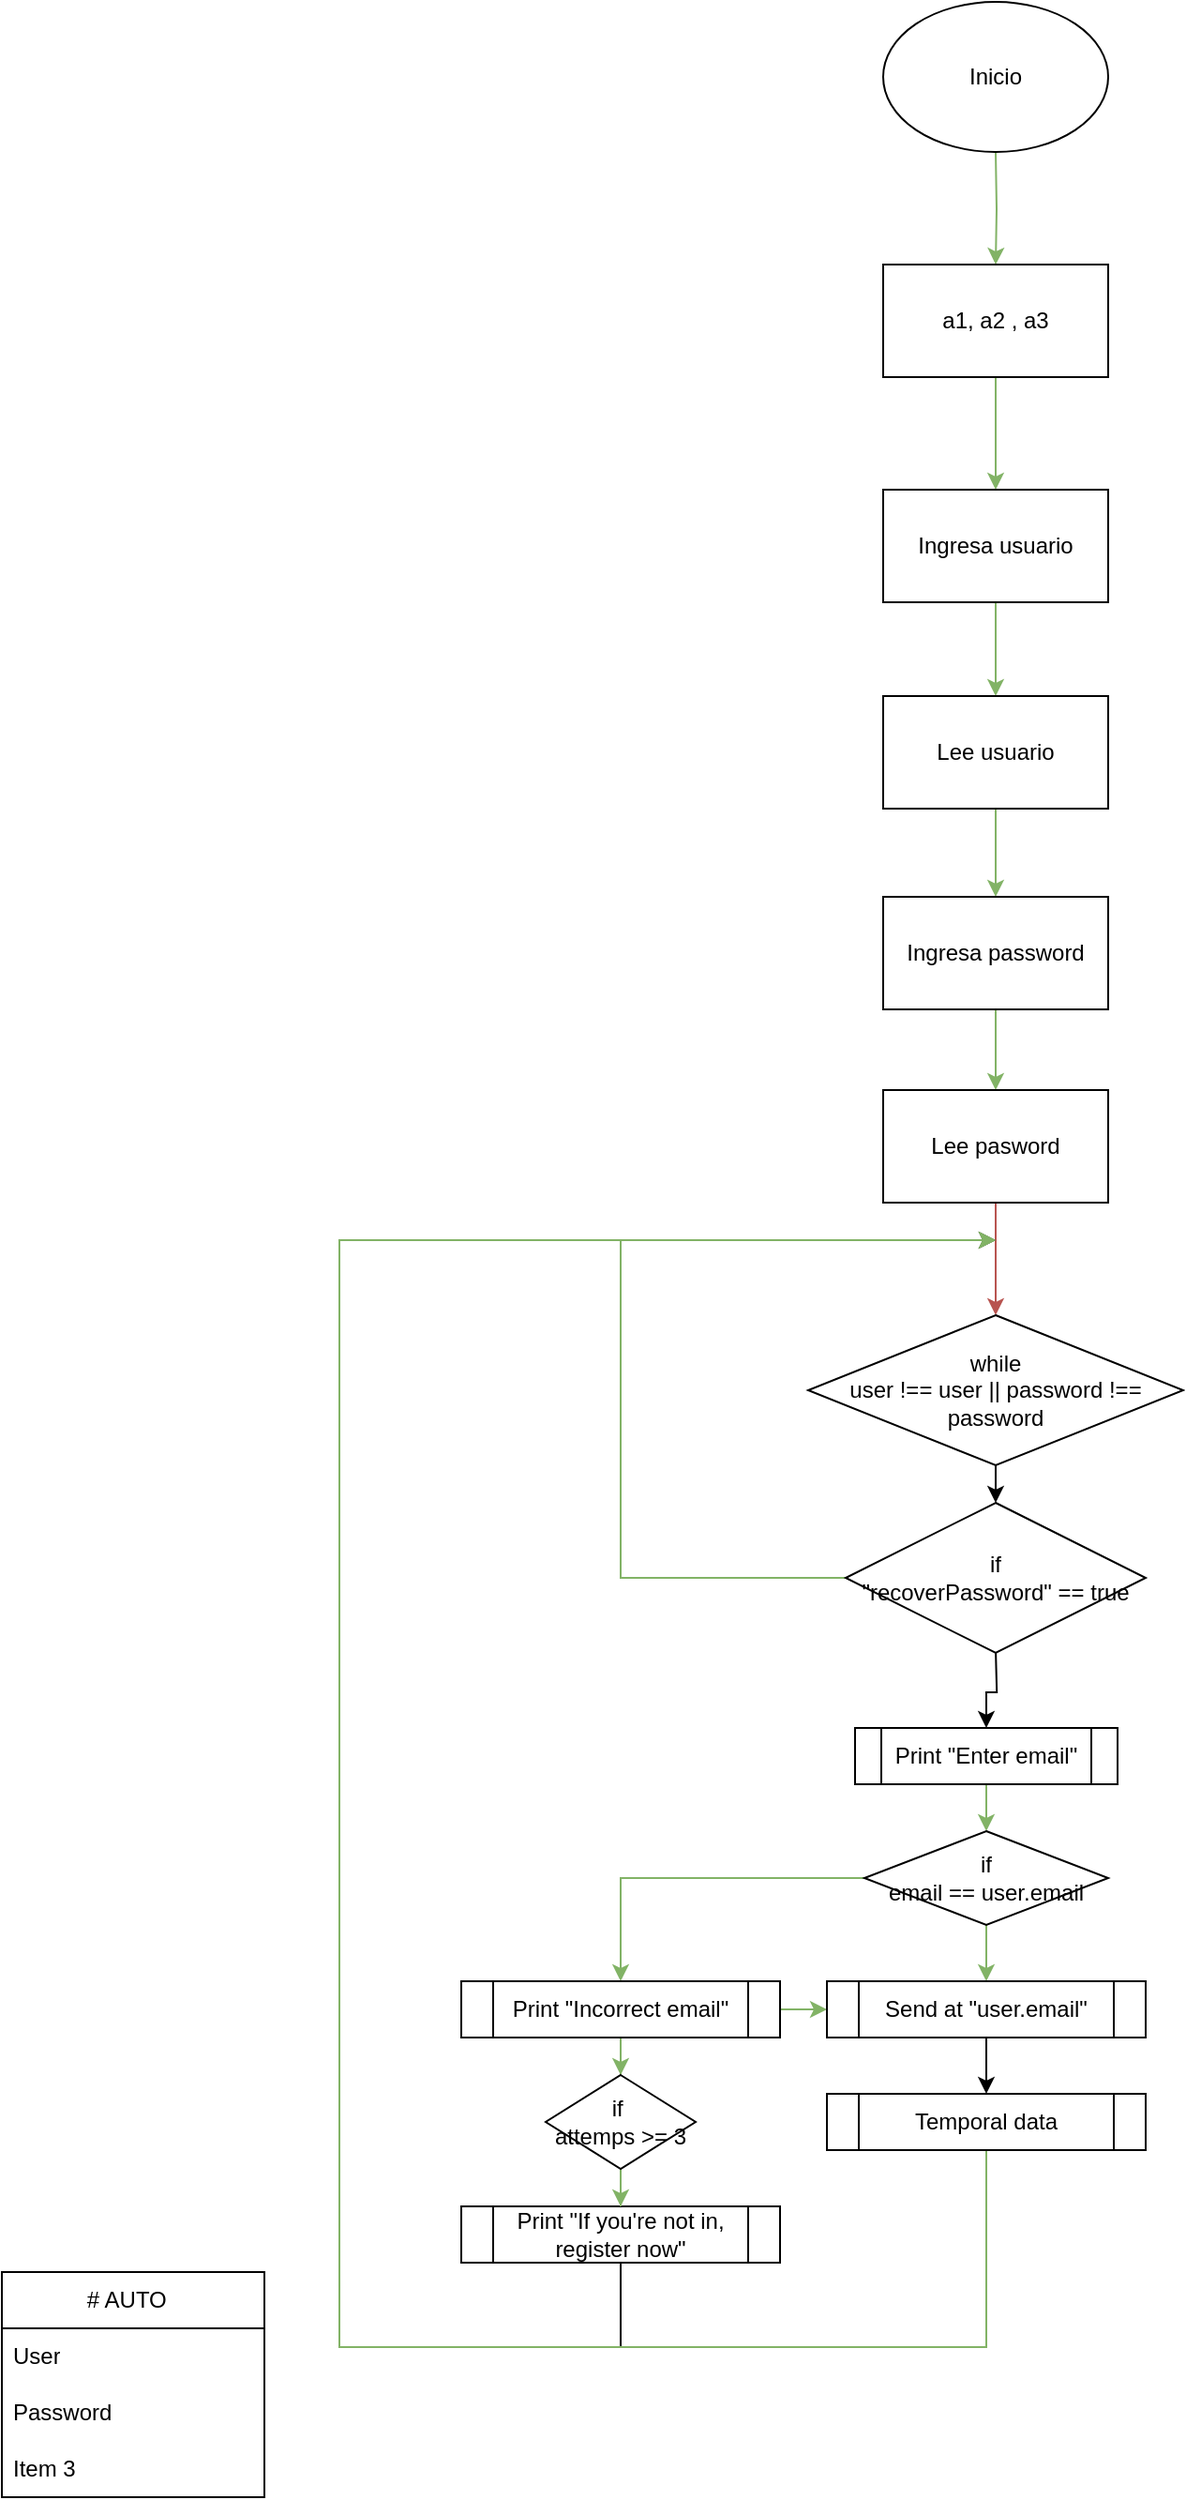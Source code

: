 <mxfile version="21.8.2" type="github">
  <diagram name="Page-1" id="6133507b-19e7-1e82-6fc7-422aa6c4b21f">
    <mxGraphModel dx="-167" dy="520" grid="1" gridSize="10" guides="1" tooltips="1" connect="1" arrows="1" fold="1" page="1" pageScale="1" pageWidth="1100" pageHeight="850" background="none" math="0" shadow="0">
      <root>
        <mxCell id="0" />
        <mxCell id="1" parent="0" />
        <mxCell id="TzWLz_wqdoydFfrb-Z48-6" style="edgeStyle=orthogonalEdgeStyle;rounded=0;orthogonalLoop=1;jettySize=auto;html=1;exitX=0.5;exitY=1;exitDx=0;exitDy=0;entryX=0.5;entryY=0;entryDx=0;entryDy=0;fillColor=#d5e8d4;gradientColor=#97d077;strokeColor=#82b366;" edge="1" parent="1" target="WHY6ZM-cHyPzXdj-TjXL-2">
          <mxGeometry relative="1" as="geometry">
            <mxPoint x="1640" y="120" as="sourcePoint" />
          </mxGeometry>
        </mxCell>
        <mxCell id="TzWLz_wqdoydFfrb-Z48-5" style="edgeStyle=orthogonalEdgeStyle;rounded=0;orthogonalLoop=1;jettySize=auto;html=1;exitX=0.5;exitY=1;exitDx=0;exitDy=0;entryX=0.5;entryY=0;entryDx=0;entryDy=0;fillColor=#d5e8d4;gradientColor=#97d077;strokeColor=#82b366;" edge="1" parent="1" source="WHY6ZM-cHyPzXdj-TjXL-2" target="WHY6ZM-cHyPzXdj-TjXL-3">
          <mxGeometry relative="1" as="geometry" />
        </mxCell>
        <mxCell id="WHY6ZM-cHyPzXdj-TjXL-2" value="a1, a2 , a3" style="rounded=0;whiteSpace=wrap;html=1;" parent="1" vertex="1">
          <mxGeometry x="1580" y="180" width="120" height="60" as="geometry" />
        </mxCell>
        <mxCell id="TzWLz_wqdoydFfrb-Z48-4" style="edgeStyle=orthogonalEdgeStyle;rounded=0;orthogonalLoop=1;jettySize=auto;html=1;exitX=0.5;exitY=1;exitDx=0;exitDy=0;entryX=0.5;entryY=0;entryDx=0;entryDy=0;fillColor=#d5e8d4;gradientColor=#97d077;strokeColor=#82b366;" edge="1" parent="1" source="WHY6ZM-cHyPzXdj-TjXL-3" target="WHY6ZM-cHyPzXdj-TjXL-4">
          <mxGeometry relative="1" as="geometry" />
        </mxCell>
        <mxCell id="WHY6ZM-cHyPzXdj-TjXL-3" value="Ingresa usuario" style="rounded=0;whiteSpace=wrap;html=1;" parent="1" vertex="1">
          <mxGeometry x="1580" y="300" width="120" height="60" as="geometry" />
        </mxCell>
        <mxCell id="TzWLz_wqdoydFfrb-Z48-3" style="edgeStyle=orthogonalEdgeStyle;rounded=0;orthogonalLoop=1;jettySize=auto;html=1;exitX=0.5;exitY=1;exitDx=0;exitDy=0;entryX=0.5;entryY=0;entryDx=0;entryDy=0;fillColor=#d5e8d4;gradientColor=#97d077;strokeColor=#82b366;" edge="1" parent="1" source="WHY6ZM-cHyPzXdj-TjXL-4" target="WHY6ZM-cHyPzXdj-TjXL-5">
          <mxGeometry relative="1" as="geometry" />
        </mxCell>
        <mxCell id="WHY6ZM-cHyPzXdj-TjXL-4" value="Lee usuario" style="rounded=0;whiteSpace=wrap;html=1;" parent="1" vertex="1">
          <mxGeometry x="1580" y="410" width="120" height="60" as="geometry" />
        </mxCell>
        <mxCell id="TzWLz_wqdoydFfrb-Z48-2" style="edgeStyle=orthogonalEdgeStyle;rounded=0;orthogonalLoop=1;jettySize=auto;html=1;exitX=0.5;exitY=1;exitDx=0;exitDy=0;entryX=0.5;entryY=0;entryDx=0;entryDy=0;fillColor=#d5e8d4;gradientColor=#97d077;strokeColor=#82b366;" edge="1" parent="1" source="WHY6ZM-cHyPzXdj-TjXL-5" target="WHY6ZM-cHyPzXdj-TjXL-6">
          <mxGeometry relative="1" as="geometry" />
        </mxCell>
        <mxCell id="WHY6ZM-cHyPzXdj-TjXL-5" value="Ingresa password" style="rounded=0;whiteSpace=wrap;html=1;" parent="1" vertex="1">
          <mxGeometry x="1580" y="517" width="120" height="60" as="geometry" />
        </mxCell>
        <mxCell id="WpRFSHZf8TX5jDKXcikw-2" style="edgeStyle=orthogonalEdgeStyle;rounded=0;orthogonalLoop=1;jettySize=auto;html=1;entryX=0.5;entryY=0;entryDx=0;entryDy=0;fillColor=#f8cecc;gradientColor=#ea6b66;strokeColor=#b85450;" edge="1" parent="1" source="WHY6ZM-cHyPzXdj-TjXL-6" target="WpRFSHZf8TX5jDKXcikw-1">
          <mxGeometry relative="1" as="geometry" />
        </mxCell>
        <mxCell id="WHY6ZM-cHyPzXdj-TjXL-6" value="Lee pasword" style="rounded=0;whiteSpace=wrap;html=1;" parent="1" vertex="1">
          <mxGeometry x="1580" y="620" width="120" height="60" as="geometry" />
        </mxCell>
        <mxCell id="WpRFSHZf8TX5jDKXcikw-27" style="edgeStyle=orthogonalEdgeStyle;rounded=0;orthogonalLoop=1;jettySize=auto;html=1;exitX=0.5;exitY=1;exitDx=0;exitDy=0;entryX=0.5;entryY=0;entryDx=0;entryDy=0;" edge="1" parent="1" source="WpRFSHZf8TX5jDKXcikw-1" target="WpRFSHZf8TX5jDKXcikw-25">
          <mxGeometry relative="1" as="geometry" />
        </mxCell>
        <mxCell id="WpRFSHZf8TX5jDKXcikw-1" value="while&lt;br&gt;user !== user || password !== password" style="rhombus;whiteSpace=wrap;html=1;" vertex="1" parent="1">
          <mxGeometry x="1540" y="740" width="200" height="80" as="geometry" />
        </mxCell>
        <mxCell id="WpRFSHZf8TX5jDKXcikw-8" style="edgeStyle=orthogonalEdgeStyle;rounded=0;orthogonalLoop=1;jettySize=auto;html=1;entryX=0.5;entryY=0;entryDx=0;entryDy=0;fillColor=#d5e8d4;gradientColor=#97d077;strokeColor=#82b366;" edge="1" parent="1" source="WpRFSHZf8TX5jDKXcikw-3" target="WpRFSHZf8TX5jDKXcikw-5">
          <mxGeometry relative="1" as="geometry" />
        </mxCell>
        <mxCell id="WpRFSHZf8TX5jDKXcikw-3" value="Print &quot;Enter email&quot;" style="shape=process;whiteSpace=wrap;html=1;backgroundOutline=1;" vertex="1" parent="1">
          <mxGeometry x="1565" y="960" width="140" height="30" as="geometry" />
        </mxCell>
        <mxCell id="WpRFSHZf8TX5jDKXcikw-7" style="edgeStyle=orthogonalEdgeStyle;rounded=0;orthogonalLoop=1;jettySize=auto;html=1;entryX=0.5;entryY=0;entryDx=0;entryDy=0;exitX=0;exitY=0.5;exitDx=0;exitDy=0;fillColor=#d5e8d4;gradientColor=#97d077;strokeColor=#82b366;" edge="1" parent="1" source="WpRFSHZf8TX5jDKXcikw-5" target="WpRFSHZf8TX5jDKXcikw-6">
          <mxGeometry relative="1" as="geometry" />
        </mxCell>
        <mxCell id="WpRFSHZf8TX5jDKXcikw-16" style="edgeStyle=orthogonalEdgeStyle;rounded=0;orthogonalLoop=1;jettySize=auto;html=1;fillColor=#d5e8d4;gradientColor=#97d077;strokeColor=#82b366;" edge="1" parent="1" source="WpRFSHZf8TX5jDKXcikw-5" target="WpRFSHZf8TX5jDKXcikw-15">
          <mxGeometry relative="1" as="geometry" />
        </mxCell>
        <mxCell id="WpRFSHZf8TX5jDKXcikw-5" value="if&lt;br&gt;email == user.email" style="rhombus;whiteSpace=wrap;html=1;" vertex="1" parent="1">
          <mxGeometry x="1570" y="1015" width="130" height="50" as="geometry" />
        </mxCell>
        <mxCell id="WpRFSHZf8TX5jDKXcikw-13" style="edgeStyle=orthogonalEdgeStyle;rounded=0;orthogonalLoop=1;jettySize=auto;html=1;entryX=0.5;entryY=0;entryDx=0;entryDy=0;fillColor=#d5e8d4;gradientColor=#97d077;strokeColor=#82b366;" edge="1" parent="1" source="WpRFSHZf8TX5jDKXcikw-6" target="WpRFSHZf8TX5jDKXcikw-11">
          <mxGeometry relative="1" as="geometry" />
        </mxCell>
        <mxCell id="TzWLz_wqdoydFfrb-Z48-8" value="" style="edgeStyle=orthogonalEdgeStyle;rounded=0;orthogonalLoop=1;jettySize=auto;html=1;fillColor=#d5e8d4;gradientColor=#97d077;strokeColor=#82b366;" edge="1" parent="1" source="WpRFSHZf8TX5jDKXcikw-6" target="WpRFSHZf8TX5jDKXcikw-15">
          <mxGeometry relative="1" as="geometry" />
        </mxCell>
        <mxCell id="WpRFSHZf8TX5jDKXcikw-6" value="Print &quot;Incorrect email&quot;" style="shape=process;whiteSpace=wrap;html=1;backgroundOutline=1;" vertex="1" parent="1">
          <mxGeometry x="1355" y="1095" width="170" height="30" as="geometry" />
        </mxCell>
        <mxCell id="3nk_N1zHTqF37GBgj2w8-1" value="Inicio" style="ellipse;whiteSpace=wrap;html=1;" vertex="1" parent="1">
          <mxGeometry x="1580" y="40" width="120" height="80" as="geometry" />
        </mxCell>
        <mxCell id="WpRFSHZf8TX5jDKXcikw-34" style="edgeStyle=orthogonalEdgeStyle;rounded=0;orthogonalLoop=1;jettySize=auto;html=1;exitX=0.5;exitY=1;exitDx=0;exitDy=0;" edge="1" parent="1" source="WpRFSHZf8TX5jDKXcikw-10">
          <mxGeometry relative="1" as="geometry">
            <mxPoint x="1640" y="700.0" as="targetPoint" />
            <Array as="points">
              <mxPoint x="1440" y="1290" />
              <mxPoint x="1290" y="1290" />
              <mxPoint x="1290" y="700" />
            </Array>
          </mxGeometry>
        </mxCell>
        <mxCell id="WpRFSHZf8TX5jDKXcikw-10" value="Print &quot;If you&#39;re not in, register now&quot;" style="shape=process;whiteSpace=wrap;html=1;backgroundOutline=1;" vertex="1" parent="1">
          <mxGeometry x="1355" y="1215" width="170" height="30" as="geometry" />
        </mxCell>
        <mxCell id="WpRFSHZf8TX5jDKXcikw-14" style="edgeStyle=orthogonalEdgeStyle;rounded=0;orthogonalLoop=1;jettySize=auto;html=1;entryX=0.5;entryY=0;entryDx=0;entryDy=0;fillColor=#d5e8d4;gradientColor=#97d077;strokeColor=#82b366;" edge="1" parent="1" source="WpRFSHZf8TX5jDKXcikw-11" target="WpRFSHZf8TX5jDKXcikw-10">
          <mxGeometry relative="1" as="geometry" />
        </mxCell>
        <mxCell id="WpRFSHZf8TX5jDKXcikw-11" value="if&amp;nbsp;&lt;br&gt;attemps &amp;gt;= 3" style="rhombus;whiteSpace=wrap;html=1;" vertex="1" parent="1">
          <mxGeometry x="1400" y="1145" width="80" height="50" as="geometry" />
        </mxCell>
        <mxCell id="WpRFSHZf8TX5jDKXcikw-22" style="edgeStyle=orthogonalEdgeStyle;rounded=0;orthogonalLoop=1;jettySize=auto;html=1;entryX=0.5;entryY=0;entryDx=0;entryDy=0;" edge="1" parent="1" source="WpRFSHZf8TX5jDKXcikw-15" target="WpRFSHZf8TX5jDKXcikw-19">
          <mxGeometry relative="1" as="geometry" />
        </mxCell>
        <mxCell id="WpRFSHZf8TX5jDKXcikw-15" value="Send at &quot;user.email&quot;" style="shape=process;whiteSpace=wrap;html=1;backgroundOutline=1;" vertex="1" parent="1">
          <mxGeometry x="1550" y="1095" width="170" height="30" as="geometry" />
        </mxCell>
        <mxCell id="WpRFSHZf8TX5jDKXcikw-33" style="edgeStyle=orthogonalEdgeStyle;rounded=0;orthogonalLoop=1;jettySize=auto;html=1;exitX=0.5;exitY=1;exitDx=0;exitDy=0;fillColor=#d5e8d4;gradientColor=#97d077;strokeColor=#82b366;" edge="1" parent="1" source="WpRFSHZf8TX5jDKXcikw-19">
          <mxGeometry relative="1" as="geometry">
            <mxPoint x="1640" y="700" as="targetPoint" />
            <Array as="points">
              <mxPoint x="1635" y="1290" />
              <mxPoint x="1290" y="1290" />
              <mxPoint x="1290" y="700" />
            </Array>
          </mxGeometry>
        </mxCell>
        <mxCell id="WpRFSHZf8TX5jDKXcikw-19" value="Temporal data" style="shape=process;whiteSpace=wrap;html=1;backgroundOutline=1;" vertex="1" parent="1">
          <mxGeometry x="1550" y="1155" width="170" height="30" as="geometry" />
        </mxCell>
        <mxCell id="3nk_N1zHTqF37GBgj2w8-4" value="# AUTO&amp;nbsp;&amp;nbsp;" style="swimlane;fontStyle=0;childLayout=stackLayout;horizontal=1;startSize=30;horizontalStack=0;resizeParent=1;resizeParentMax=0;resizeLast=0;collapsible=1;marginBottom=0;whiteSpace=wrap;html=1;" vertex="1" parent="1">
          <mxGeometry x="1110" y="1250" width="140" height="120" as="geometry" />
        </mxCell>
        <mxCell id="3nk_N1zHTqF37GBgj2w8-5" value="User" style="text;strokeColor=none;fillColor=none;align=left;verticalAlign=middle;spacingLeft=4;spacingRight=4;overflow=hidden;points=[[0,0.5],[1,0.5]];portConstraint=eastwest;rotatable=0;whiteSpace=wrap;html=1;" vertex="1" parent="3nk_N1zHTqF37GBgj2w8-4">
          <mxGeometry y="30" width="140" height="30" as="geometry" />
        </mxCell>
        <mxCell id="3nk_N1zHTqF37GBgj2w8-6" value="Password" style="text;strokeColor=none;fillColor=none;align=left;verticalAlign=middle;spacingLeft=4;spacingRight=4;overflow=hidden;points=[[0,0.5],[1,0.5]];portConstraint=eastwest;rotatable=0;whiteSpace=wrap;html=1;" vertex="1" parent="3nk_N1zHTqF37GBgj2w8-4">
          <mxGeometry y="60" width="140" height="30" as="geometry" />
        </mxCell>
        <mxCell id="3nk_N1zHTqF37GBgj2w8-7" value="Item 3" style="text;strokeColor=none;fillColor=none;align=left;verticalAlign=middle;spacingLeft=4;spacingRight=4;overflow=hidden;points=[[0,0.5],[1,0.5]];portConstraint=eastwest;rotatable=0;whiteSpace=wrap;html=1;" vertex="1" parent="3nk_N1zHTqF37GBgj2w8-4">
          <mxGeometry y="90" width="140" height="30" as="geometry" />
        </mxCell>
        <mxCell id="WpRFSHZf8TX5jDKXcikw-30" style="edgeStyle=orthogonalEdgeStyle;rounded=0;orthogonalLoop=1;jettySize=auto;html=1;entryX=0.5;entryY=0;entryDx=0;entryDy=0;" edge="1" parent="1" target="WpRFSHZf8TX5jDKXcikw-3">
          <mxGeometry relative="1" as="geometry">
            <mxPoint x="1640.059" y="920.001" as="sourcePoint" />
          </mxGeometry>
        </mxCell>
        <mxCell id="WpRFSHZf8TX5jDKXcikw-32" style="edgeStyle=orthogonalEdgeStyle;rounded=0;orthogonalLoop=1;jettySize=auto;html=1;exitX=0;exitY=0.5;exitDx=0;exitDy=0;fillColor=#d5e8d4;gradientColor=#97d077;strokeColor=#82b366;" edge="1" parent="1" source="WpRFSHZf8TX5jDKXcikw-25">
          <mxGeometry relative="1" as="geometry">
            <mxPoint x="1640" y="700" as="targetPoint" />
            <mxPoint x="1540" y="880" as="sourcePoint" />
            <Array as="points">
              <mxPoint x="1440" y="880" />
              <mxPoint x="1440" y="700" />
            </Array>
          </mxGeometry>
        </mxCell>
        <mxCell id="WpRFSHZf8TX5jDKXcikw-25" value="if&lt;br&gt;&quot;recoverPassword&quot; == true" style="rhombus;whiteSpace=wrap;html=1;" vertex="1" parent="1">
          <mxGeometry x="1560" y="840" width="160" height="80" as="geometry" />
        </mxCell>
      </root>
    </mxGraphModel>
  </diagram>
</mxfile>
